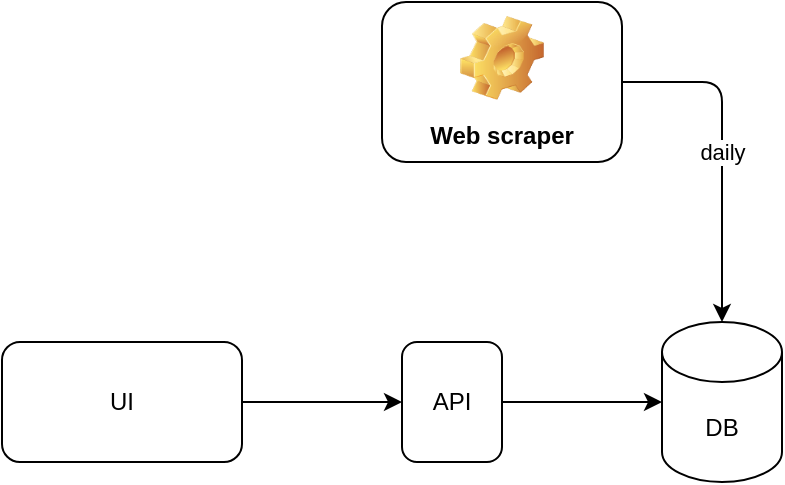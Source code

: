 <mxfile>
    <diagram id="A8qMQWBG_eQ5t6Lhrg2v" name="Page-1">
        <mxGraphModel dx="981" dy="516" grid="1" gridSize="10" guides="1" tooltips="1" connect="1" arrows="1" fold="1" page="1" pageScale="1" pageWidth="850" pageHeight="1100" math="0" shadow="0">
            <root>
                <mxCell id="0"/>
                <mxCell id="1" parent="0"/>
                <mxCell id="9" style="edgeStyle=none;html=1;" edge="1" parent="1" source="2" target="3">
                    <mxGeometry relative="1" as="geometry"/>
                </mxCell>
                <mxCell id="2" value="UI" style="rounded=1;whiteSpace=wrap;html=1;" vertex="1" parent="1">
                    <mxGeometry x="350" y="180" width="120" height="60" as="geometry"/>
                </mxCell>
                <mxCell id="8" style="edgeStyle=none;html=1;entryX=0;entryY=0.5;entryDx=0;entryDy=0;entryPerimeter=0;" edge="1" parent="1" source="3" target="4">
                    <mxGeometry relative="1" as="geometry"/>
                </mxCell>
                <mxCell id="3" value="API" style="rounded=1;whiteSpace=wrap;html=1;" vertex="1" parent="1">
                    <mxGeometry x="550" y="180" width="50" height="60" as="geometry"/>
                </mxCell>
                <mxCell id="4" value="DB" style="shape=cylinder3;whiteSpace=wrap;html=1;boundedLbl=1;backgroundOutline=1;size=15;" vertex="1" parent="1">
                    <mxGeometry x="680" y="170" width="60" height="80" as="geometry"/>
                </mxCell>
                <mxCell id="7" value="daily" style="edgeStyle=none;html=1;entryX=0.5;entryY=0;entryDx=0;entryDy=0;entryPerimeter=0;" edge="1" parent="1" source="6" target="4">
                    <mxGeometry relative="1" as="geometry">
                        <Array as="points">
                            <mxPoint x="710" y="50"/>
                        </Array>
                    </mxGeometry>
                </mxCell>
                <mxCell id="6" value="Web scraper" style="label;whiteSpace=wrap;html=1;align=center;verticalAlign=bottom;spacingLeft=0;spacingBottom=4;imageAlign=center;imageVerticalAlign=top;image=img/clipart/Gear_128x128.png" vertex="1" parent="1">
                    <mxGeometry x="540" y="10" width="120" height="80" as="geometry"/>
                </mxCell>
            </root>
        </mxGraphModel>
    </diagram>
</mxfile>